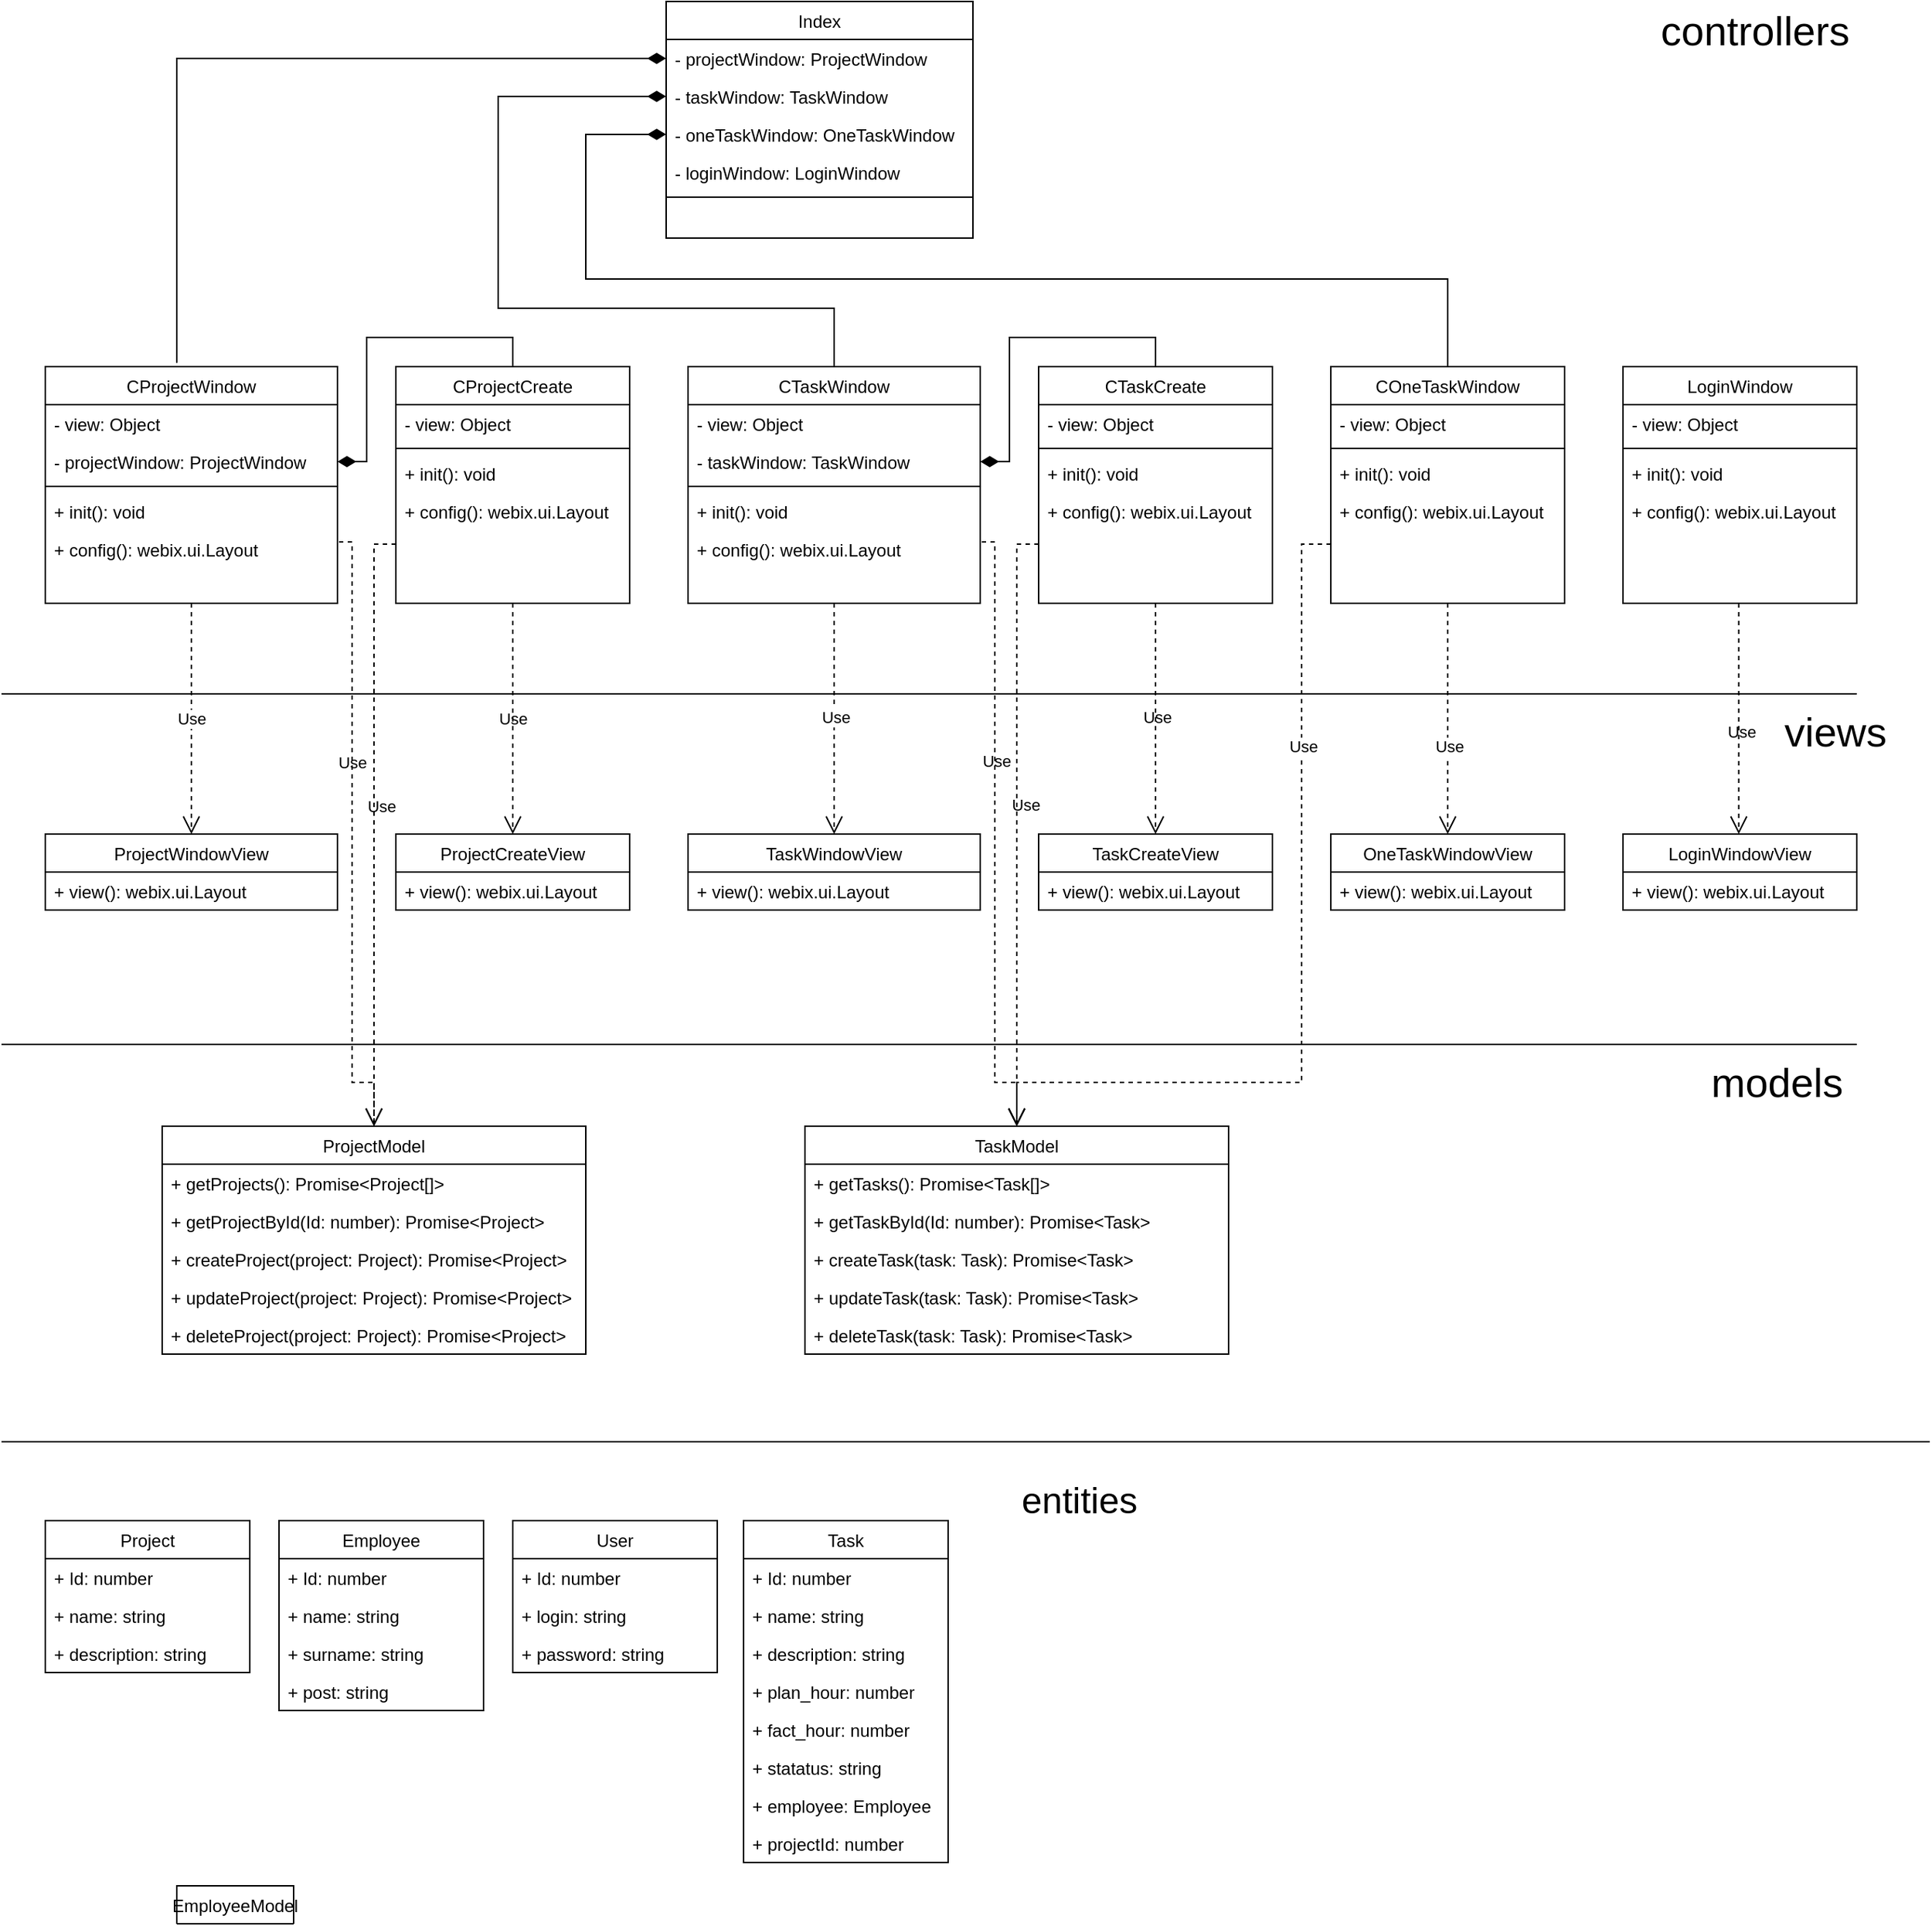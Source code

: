 <mxfile version="13.7.6" type="device"><diagram id="C5RBs43oDa-KdzZeNtuy" name="Page-1"><mxGraphModel dx="1085" dy="603" grid="1" gridSize="10" guides="1" tooltips="1" connect="1" arrows="1" fold="1" page="1" pageScale="1" pageWidth="827" pageHeight="1169" math="0" shadow="0"><root><mxCell id="WIyWlLk6GJQsqaUBKTNV-0"/><mxCell id="WIyWlLk6GJQsqaUBKTNV-1" parent="WIyWlLk6GJQsqaUBKTNV-0"/><mxCell id="i_lD3XkCrtpkmwarUuLi-86" style="edgeStyle=orthogonalEdgeStyle;rounded=0;orthogonalLoop=1;jettySize=auto;html=1;exitX=0.5;exitY=1;exitDx=0;exitDy=0;endArrow=open;endFill=0;endSize=10;dashed=1;" edge="1" parent="WIyWlLk6GJQsqaUBKTNV-1" source="i_lD3XkCrtpkmwarUuLi-69" target="i_lD3XkCrtpkmwarUuLi-58"><mxGeometry relative="1" as="geometry"/></mxCell><mxCell id="i_lD3XkCrtpkmwarUuLi-87" value="Use" style="edgeLabel;html=1;align=center;verticalAlign=middle;resizable=0;points=[];" vertex="1" connectable="0" parent="i_lD3XkCrtpkmwarUuLi-86"><mxGeometry x="0.27" y="4" relative="1" as="geometry"><mxPoint x="-4" y="-22" as="offset"/></mxGeometry></mxCell><mxCell id="i_lD3XkCrtpkmwarUuLi-90" value="Use" style="edgeLabel;html=1;align=center;verticalAlign=middle;resizable=0;points=[];" vertex="1" connectable="0" parent="i_lD3XkCrtpkmwarUuLi-86"><mxGeometry x="0.27" y="4" relative="1" as="geometry"><mxPoint x="106" y="8" as="offset"/></mxGeometry></mxCell><mxCell id="i_lD3XkCrtpkmwarUuLi-93" value="Use" style="edgeLabel;html=1;align=center;verticalAlign=middle;resizable=0;points=[];" vertex="1" connectable="0" parent="i_lD3XkCrtpkmwarUuLi-86"><mxGeometry x="0.27" y="4" relative="1" as="geometry"><mxPoint x="126" y="38" as="offset"/></mxGeometry></mxCell><mxCell id="i_lD3XkCrtpkmwarUuLi-127" value="Use" style="edgeLabel;html=1;align=center;verticalAlign=middle;resizable=0;points=[];" vertex="1" connectable="0" parent="i_lD3XkCrtpkmwarUuLi-86"><mxGeometry x="0.27" y="4" relative="1" as="geometry"><mxPoint x="216" y="-22" as="offset"/></mxGeometry></mxCell><mxCell id="i_lD3XkCrtpkmwarUuLi-85" style="edgeStyle=orthogonalEdgeStyle;rounded=0;orthogonalLoop=1;jettySize=auto;html=1;exitX=0.5;exitY=0;exitDx=0;exitDy=0;entryX=1;entryY=0.5;entryDx=0;entryDy=0;endArrow=diamondThin;endFill=1;endSize=10;" edge="1" parent="WIyWlLk6GJQsqaUBKTNV-1" source="i_lD3XkCrtpkmwarUuLi-79" target="i_lD3XkCrtpkmwarUuLi-75"><mxGeometry relative="1" as="geometry"/></mxCell><mxCell id="i_lD3XkCrtpkmwarUuLi-89" style="edgeStyle=orthogonalEdgeStyle;rounded=0;orthogonalLoop=1;jettySize=auto;html=1;exitX=0;exitY=0.75;exitDx=0;exitDy=0;dashed=1;endArrow=open;endFill=0;endSize=10;" edge="1" parent="WIyWlLk6GJQsqaUBKTNV-1" source="i_lD3XkCrtpkmwarUuLi-79" target="i_lD3XkCrtpkmwarUuLi-32"><mxGeometry relative="1" as="geometry"><Array as="points"><mxPoint x="255" y="372"/></Array></mxGeometry></mxCell><mxCell id="i_lD3XkCrtpkmwarUuLi-126" style="edgeStyle=orthogonalEdgeStyle;rounded=0;orthogonalLoop=1;jettySize=auto;html=1;exitX=0.5;exitY=1;exitDx=0;exitDy=0;entryX=0.5;entryY=0;entryDx=0;entryDy=0;dashed=1;endArrow=open;endFill=0;endSize=10;" edge="1" parent="WIyWlLk6GJQsqaUBKTNV-1" source="i_lD3XkCrtpkmwarUuLi-79" target="i_lD3XkCrtpkmwarUuLi-54"><mxGeometry relative="1" as="geometry"/></mxCell><mxCell id="i_lD3XkCrtpkmwarUuLi-161" style="edgeStyle=orthogonalEdgeStyle;rounded=0;orthogonalLoop=1;jettySize=auto;html=1;exitX=0.5;exitY=1;exitDx=0;exitDy=0;entryX=0.5;entryY=0;entryDx=0;entryDy=0;dashed=1;endArrow=open;endFill=0;endSize=10;" edge="1" parent="WIyWlLk6GJQsqaUBKTNV-1" source="i_lD3XkCrtpkmwarUuLi-154" target="i_lD3XkCrtpkmwarUuLi-159"><mxGeometry relative="1" as="geometry"/></mxCell><mxCell id="i_lD3XkCrtpkmwarUuLi-163" style="edgeStyle=orthogonalEdgeStyle;rounded=0;orthogonalLoop=1;jettySize=auto;html=1;exitX=0;exitY=0.75;exitDx=0;exitDy=0;dashed=1;endArrow=open;endFill=0;endSize=10;entryX=0.5;entryY=0;entryDx=0;entryDy=0;" edge="1" parent="WIyWlLk6GJQsqaUBKTNV-1" source="i_lD3XkCrtpkmwarUuLi-154" target="i_lD3XkCrtpkmwarUuLi-48"><mxGeometry relative="1" as="geometry"><mxPoint x="880" y="740" as="targetPoint"/><Array as="points"><mxPoint x="890" y="372"/><mxPoint x="890" y="740"/><mxPoint x="695" y="740"/></Array></mxGeometry></mxCell><mxCell id="i_lD3XkCrtpkmwarUuLi-177" style="edgeStyle=orthogonalEdgeStyle;rounded=0;orthogonalLoop=1;jettySize=auto;html=1;exitX=0.5;exitY=0;exitDx=0;exitDy=0;entryX=0;entryY=0.5;entryDx=0;entryDy=0;endArrow=diamondThin;endFill=1;endSize=10;" edge="1" parent="WIyWlLk6GJQsqaUBKTNV-1" source="i_lD3XkCrtpkmwarUuLi-133" target="i_lD3XkCrtpkmwarUuLi-170"><mxGeometry relative="1" as="geometry"><Array as="points"><mxPoint x="570" y="210"/><mxPoint x="340" y="210"/><mxPoint x="340" y="65"/></Array></mxGeometry></mxCell><mxCell id="i_lD3XkCrtpkmwarUuLi-178" style="edgeStyle=orthogonalEdgeStyle;rounded=0;orthogonalLoop=1;jettySize=auto;html=1;exitX=0.5;exitY=0;exitDx=0;exitDy=0;entryX=0;entryY=0.5;entryDx=0;entryDy=0;endArrow=diamondThin;endFill=1;endSize=10;" edge="1" parent="WIyWlLk6GJQsqaUBKTNV-1" source="i_lD3XkCrtpkmwarUuLi-154" target="i_lD3XkCrtpkmwarUuLi-176"><mxGeometry relative="1" as="geometry"><Array as="points"><mxPoint x="990" y="190"/><mxPoint x="400" y="190"/><mxPoint x="400" y="91"/></Array></mxGeometry></mxCell><mxCell id="i_lD3XkCrtpkmwarUuLi-2" value="&lt;font style=&quot;font-size: 25px&quot;&gt;entities&lt;/font&gt;&lt;span style=&quot;color: rgba(0 , 0 , 0 , 0) ; font-family: monospace ; font-size: 0px&quot;&gt;%3CmxGraphModel%3E%3Croot%3E%3CmxCell%20id%3D%220%22%2F%3E%3CmxCell%20id%3D%221%22%20parent%3D%220%22%2F%3E%3CmxCell%20id%3D%222%22%20value%3D%22%26lt%3Bdiv%20style%3D%26quot%3Bbox-sizing%3A%20border-box%20%3B%20width%3A%20100%25%20%3B%20background%3A%20%23e4e4e4%20%3B%20padding%3A%202px%26quot%3B%26gt%3Bemployees%26lt%3Bbr%26gt%3B%26lt%3B%2Fdiv%26gt%3B%26lt%3Btable%20style%3D%26quot%3Bwidth%3A%20100%25%20%3B%20font-size%3A%201em%26quot%3B%20cellpadding%3D%26quot%3B5%26quot%3B%20cellspacing%3D%26quot%3B0%26quot%3B%26gt%3B%26lt%3Btbody%26gt%3B%26lt%3Btr%26gt%3B%26lt%3Btd%26gt%3BPK%26lt%3B%2Ftd%26gt%3B%26lt%3Btd%26gt%3BuniqueId%3A%20serial%26lt%3B%2Ftd%26gt%3B%26lt%3Btd%26gt%3B%26lt%3Bbr%26gt%3B%26lt%3B%2Ftd%26gt%3B%26lt%3B%2Ftr%26gt%3B%26lt%3Btr%26gt%3B%26lt%3Btd%26gt%3B%26lt%3Bbr%26gt%3B%26lt%3B%2Ftd%26gt%3B%26lt%3Btd%26gt%3Bname%3A%20varchar(50)%26lt%3B%2Ftd%26gt%3B%26lt%3Btd%26gt%3B%26lt%3Bbr%26gt%3B%26lt%3B%2Ftd%26gt%3B%26lt%3B%2Ftr%26gt%3B%26lt%3Btr%26gt%3B%26lt%3Btd%26gt%3B%26lt%3Bbr%26gt%3B%26lt%3B%2Ftd%26gt%3B%26lt%3Btd%26gt%3Bsurname%20%3A%20varchar(50)%26lt%3B%2Ftd%26gt%3B%26lt%3Btd%26gt%3B%26lt%3Bbr%26gt%3B%26lt%3B%2Ftd%26gt%3B%26lt%3B%2Ftr%26gt%3B%26lt%3Btr%26gt%3B%26lt%3Btd%26gt%3B%26lt%3Bbr%26gt%3B%26lt%3B%2Ftd%26gt%3B%26lt%3Btd%26gt%3Bpost%20%3A%20varchar(50)%26lt%3B%2Ftd%26gt%3B%26lt%3Btd%26gt%3B%26lt%3Bbr%26gt%3B%26lt%3B%2Ftd%26gt%3B%26lt%3B%2Ftr%26gt%3B%26lt%3Btr%26gt%3B%26lt%3Btd%26gt%3B%26lt%3Bbr%26gt%3B%26lt%3B%2Ftd%26gt%3B%26lt%3Btd%26gt%3B%26lt%3Bbr%26gt%3B%26lt%3B%2Ftd%26gt%3B%26lt%3Btd%26gt%3B%26lt%3Bbr%26gt%3B%26lt%3B%2Ftd%26gt%3B%26lt%3B%2Ftr%26gt%3B%26lt%3B%2Ftbody%26gt%3B%26lt%3B%2Ftable%26gt%3B%22%20style%3D%22verticalAlign%3Dtop%3Balign%3Dleft%3Boverflow%3Dfill%3Bhtml%3D1%3B%22%20vertex%3D%221%22%20parent%3D%221%22%3E%3CmxGeometry%20x%3D%22-20%22%20y%3D%22160%22%20width%3D%22170%22%20height%3D%22120%22%20as%3D%22geometry%22%2F%3E%3C%2FmxCell%3E%3C%2Froot%3E%3C%2FmxGraphModel%3E&lt;/span&gt;" style="text;html=1;strokeColor=none;fillColor=none;align=center;verticalAlign=middle;whiteSpace=wrap;rounded=0;" vertex="1" parent="WIyWlLk6GJQsqaUBKTNV-1"><mxGeometry x="678" y="1000" width="120" height="50" as="geometry"/></mxCell><mxCell id="i_lD3XkCrtpkmwarUuLi-62" value="" style="line;strokeWidth=1;fillColor=none;align=left;verticalAlign=middle;spacingTop=-1;spacingLeft=3;spacingRight=3;rotatable=0;labelPosition=right;points=[];portConstraint=eastwest;" vertex="1" parent="WIyWlLk6GJQsqaUBKTNV-1"><mxGeometry y="470" width="1270" height="8" as="geometry"/></mxCell><mxCell id="i_lD3XkCrtpkmwarUuLi-63" value="&lt;font style=&quot;font-size: 28px&quot;&gt;models&lt;/font&gt;" style="text;html=1;align=center;verticalAlign=middle;resizable=0;points=[];autosize=1;" vertex="1" parent="WIyWlLk6GJQsqaUBKTNV-1"><mxGeometry x="1160" y="730" width="110" height="20" as="geometry"/></mxCell><mxCell id="i_lD3XkCrtpkmwarUuLi-65" value="" style="line;strokeWidth=1;fillColor=none;align=left;verticalAlign=middle;spacingTop=-1;spacingLeft=3;spacingRight=3;rotatable=0;labelPosition=right;points=[];portConstraint=eastwest;" vertex="1" parent="WIyWlLk6GJQsqaUBKTNV-1"><mxGeometry y="710" width="1270" height="8" as="geometry"/></mxCell><mxCell id="i_lD3XkCrtpkmwarUuLi-66" value="&lt;font style=&quot;font-size: 28px&quot;&gt;views&lt;/font&gt;" style="text;html=1;align=center;verticalAlign=middle;resizable=0;points=[];autosize=1;" vertex="1" parent="WIyWlLk6GJQsqaUBKTNV-1"><mxGeometry x="1210" y="490" width="90" height="20" as="geometry"/></mxCell><mxCell id="i_lD3XkCrtpkmwarUuLi-88" style="edgeStyle=orthogonalEdgeStyle;rounded=0;orthogonalLoop=1;jettySize=auto;html=1;exitX=1;exitY=0.5;exitDx=0;exitDy=0;dashed=1;endArrow=open;endFill=0;endSize=10;entryX=0.5;entryY=0;entryDx=0;entryDy=0;" edge="1" parent="WIyWlLk6GJQsqaUBKTNV-1" source="i_lD3XkCrtpkmwarUuLi-78" target="i_lD3XkCrtpkmwarUuLi-32"><mxGeometry relative="1" as="geometry"><mxPoint x="250" y="690" as="targetPoint"/><Array as="points"><mxPoint x="230" y="370"/><mxPoint x="240" y="370"/><mxPoint x="240" y="740"/><mxPoint x="255" y="740"/></Array></mxGeometry></mxCell><mxCell id="i_lD3XkCrtpkmwarUuLi-128" style="edgeStyle=orthogonalEdgeStyle;rounded=0;orthogonalLoop=1;jettySize=auto;html=1;exitX=0.5;exitY=1;exitDx=0;exitDy=0;endArrow=open;endFill=0;endSize=10;dashed=1;" edge="1" source="i_lD3XkCrtpkmwarUuLi-133" parent="WIyWlLk6GJQsqaUBKTNV-1"><mxGeometry relative="1" as="geometry"><mxPoint x="570" y="570" as="targetPoint"/></mxGeometry></mxCell><mxCell id="i_lD3XkCrtpkmwarUuLi-129" value="Use" style="edgeLabel;html=1;align=center;verticalAlign=middle;resizable=0;points=[];" vertex="1" connectable="0" parent="i_lD3XkCrtpkmwarUuLi-128"><mxGeometry x="0.27" y="4" relative="1" as="geometry"><mxPoint x="-4" y="-22" as="offset"/></mxGeometry></mxCell><mxCell id="i_lD3XkCrtpkmwarUuLi-130" value="Use" style="edgeLabel;html=1;align=center;verticalAlign=middle;resizable=0;points=[];" vertex="1" connectable="0" parent="i_lD3XkCrtpkmwarUuLi-128"><mxGeometry x="0.27" y="4" relative="1" as="geometry"><mxPoint x="106" y="8" as="offset"/></mxGeometry></mxCell><mxCell id="i_lD3XkCrtpkmwarUuLi-131" value="Use" style="edgeLabel;html=1;align=center;verticalAlign=middle;resizable=0;points=[];" vertex="1" connectable="0" parent="i_lD3XkCrtpkmwarUuLi-128"><mxGeometry x="0.27" y="4" relative="1" as="geometry"><mxPoint x="126" y="38" as="offset"/></mxGeometry></mxCell><mxCell id="i_lD3XkCrtpkmwarUuLi-132" value="Use" style="edgeLabel;html=1;align=center;verticalAlign=middle;resizable=0;points=[];" vertex="1" connectable="0" parent="i_lD3XkCrtpkmwarUuLi-128"><mxGeometry x="0.27" y="4" relative="1" as="geometry"><mxPoint x="216" y="-22" as="offset"/></mxGeometry></mxCell><mxCell id="i_lD3XkCrtpkmwarUuLi-164" value="Use" style="edgeLabel;html=1;align=center;verticalAlign=middle;resizable=0;points=[];" vertex="1" connectable="0" parent="i_lD3XkCrtpkmwarUuLi-128"><mxGeometry x="0.27" y="4" relative="1" as="geometry"><mxPoint x="316" y="-2" as="offset"/></mxGeometry></mxCell><mxCell id="i_lD3XkCrtpkmwarUuLi-165" value="Use" style="edgeLabel;html=1;align=center;verticalAlign=middle;resizable=0;points=[];" vertex="1" connectable="0" parent="i_lD3XkCrtpkmwarUuLi-128"><mxGeometry x="0.27" y="4" relative="1" as="geometry"><mxPoint x="416" y="-2" as="offset"/></mxGeometry></mxCell><mxCell id="i_lD3XkCrtpkmwarUuLi-191" value="Use" style="edgeLabel;html=1;align=center;verticalAlign=middle;resizable=0;points=[];" vertex="1" connectable="0" parent="i_lD3XkCrtpkmwarUuLi-128"><mxGeometry x="0.27" y="4" relative="1" as="geometry"><mxPoint x="616" y="-12" as="offset"/></mxGeometry></mxCell><mxCell id="i_lD3XkCrtpkmwarUuLi-139" style="edgeStyle=orthogonalEdgeStyle;rounded=0;orthogonalLoop=1;jettySize=auto;html=1;exitX=0.5;exitY=0;exitDx=0;exitDy=0;entryX=1;entryY=0.5;entryDx=0;entryDy=0;endArrow=diamondThin;endFill=1;endSize=10;" edge="1" source="i_lD3XkCrtpkmwarUuLi-141" target="i_lD3XkCrtpkmwarUuLi-135" parent="WIyWlLk6GJQsqaUBKTNV-1"><mxGeometry relative="1" as="geometry"/></mxCell><mxCell id="i_lD3XkCrtpkmwarUuLi-140" style="edgeStyle=orthogonalEdgeStyle;rounded=0;orthogonalLoop=1;jettySize=auto;html=1;exitX=0.5;exitY=1;exitDx=0;exitDy=0;entryX=0.5;entryY=0;entryDx=0;entryDy=0;dashed=1;endArrow=open;endFill=0;endSize=10;" edge="1" source="i_lD3XkCrtpkmwarUuLi-141" parent="WIyWlLk6GJQsqaUBKTNV-1"><mxGeometry relative="1" as="geometry"><mxPoint x="790" y="570" as="targetPoint"/></mxGeometry></mxCell><mxCell id="i_lD3XkCrtpkmwarUuLi-151" style="edgeStyle=orthogonalEdgeStyle;rounded=0;orthogonalLoop=1;jettySize=auto;html=1;exitX=1;exitY=0.5;exitDx=0;exitDy=0;dashed=1;endArrow=open;endFill=0;endSize=10;entryX=0.5;entryY=0;entryDx=0;entryDy=0;" edge="1" parent="WIyWlLk6GJQsqaUBKTNV-1"><mxGeometry relative="1" as="geometry"><mxPoint x="695" y="770" as="targetPoint"/><mxPoint x="670" y="375" as="sourcePoint"/><Array as="points"><mxPoint x="670" y="370"/><mxPoint x="680" y="370"/><mxPoint x="680" y="740"/><mxPoint x="695" y="740"/></Array></mxGeometry></mxCell><mxCell id="i_lD3XkCrtpkmwarUuLi-152" style="edgeStyle=orthogonalEdgeStyle;rounded=0;orthogonalLoop=1;jettySize=auto;html=1;exitX=0;exitY=0.75;exitDx=0;exitDy=0;dashed=1;endArrow=open;endFill=0;endSize=10;" edge="1" parent="WIyWlLk6GJQsqaUBKTNV-1"><mxGeometry relative="1" as="geometry"><mxPoint x="710" y="371.5" as="sourcePoint"/><mxPoint x="695" y="770" as="targetPoint"/><Array as="points"><mxPoint x="695" y="372"/></Array></mxGeometry></mxCell><mxCell id="i_lD3XkCrtpkmwarUuLi-166" value="&lt;font style=&quot;font-size: 28px&quot;&gt;controllers&lt;/font&gt;" style="text;html=1;align=center;verticalAlign=middle;resizable=0;points=[];autosize=1;" vertex="1" parent="WIyWlLk6GJQsqaUBKTNV-1"><mxGeometry x="1130" y="10" width="140" height="20" as="geometry"/></mxCell><mxCell id="i_lD3XkCrtpkmwarUuLi-174" style="edgeStyle=orthogonalEdgeStyle;rounded=0;orthogonalLoop=1;jettySize=auto;html=1;exitX=0.45;exitY=-0.016;exitDx=0;exitDy=0;entryX=0;entryY=0.5;entryDx=0;entryDy=0;endArrow=diamondThin;endFill=1;endSize=10;exitPerimeter=0;" edge="1" parent="WIyWlLk6GJQsqaUBKTNV-1" source="i_lD3XkCrtpkmwarUuLi-69" target="i_lD3XkCrtpkmwarUuLi-168"><mxGeometry relative="1" as="geometry"><mxPoint x="290" y="97" as="sourcePoint"/><mxPoint x="170" y="162" as="targetPoint"/></mxGeometry></mxCell><mxCell id="i_lD3XkCrtpkmwarUuLi-179" value="" style="line;strokeWidth=1;fillColor=none;align=left;verticalAlign=middle;spacingTop=-1;spacingLeft=3;spacingRight=3;rotatable=0;labelPosition=right;points=[];portConstraint=eastwest;rounded=1;glass=0;" vertex="1" parent="WIyWlLk6GJQsqaUBKTNV-1"><mxGeometry y="982" width="1320" height="8" as="geometry"/></mxCell><mxCell id="i_lD3XkCrtpkmwarUuLi-69" value="CProjectWindow" style="swimlane;fontStyle=0;align=center;verticalAlign=top;childLayout=stackLayout;horizontal=1;startSize=26;horizontalStack=0;resizeParent=1;resizeLast=0;collapsible=1;marginBottom=0;rounded=0;shadow=0;strokeWidth=1;" vertex="1" parent="WIyWlLk6GJQsqaUBKTNV-1"><mxGeometry x="30" y="250" width="200" height="162" as="geometry"><mxRectangle x="230" y="140" width="160" height="26" as="alternateBounds"/></mxGeometry></mxCell><mxCell id="i_lD3XkCrtpkmwarUuLi-72" value="- view: Object" style="text;strokeColor=none;fillColor=none;align=left;verticalAlign=top;spacingLeft=4;spacingRight=4;overflow=hidden;rotatable=0;points=[[0,0.5],[1,0.5]];portConstraint=eastwest;" vertex="1" parent="i_lD3XkCrtpkmwarUuLi-69"><mxGeometry y="26" width="200" height="26" as="geometry"/></mxCell><mxCell id="i_lD3XkCrtpkmwarUuLi-75" value="- projectWindow: ProjectWindow" style="text;strokeColor=none;fillColor=none;align=left;verticalAlign=top;spacingLeft=4;spacingRight=4;overflow=hidden;rotatable=0;points=[[0,0.5],[1,0.5]];portConstraint=eastwest;" vertex="1" parent="i_lD3XkCrtpkmwarUuLi-69"><mxGeometry y="52" width="200" height="26" as="geometry"/></mxCell><mxCell id="i_lD3XkCrtpkmwarUuLi-76" value="" style="line;html=1;strokeWidth=1;align=left;verticalAlign=middle;spacingTop=-1;spacingLeft=3;spacingRight=3;rotatable=0;labelPosition=right;points=[];portConstraint=eastwest;" vertex="1" parent="i_lD3XkCrtpkmwarUuLi-69"><mxGeometry y="78" width="200" height="8" as="geometry"/></mxCell><mxCell id="i_lD3XkCrtpkmwarUuLi-77" value="+ init(): void" style="text;strokeColor=none;fillColor=none;align=left;verticalAlign=top;spacingLeft=4;spacingRight=4;overflow=hidden;rotatable=0;points=[[0,0.5],[1,0.5]];portConstraint=eastwest;" vertex="1" parent="i_lD3XkCrtpkmwarUuLi-69"><mxGeometry y="86" width="200" height="26" as="geometry"/></mxCell><mxCell id="i_lD3XkCrtpkmwarUuLi-78" value="+ config(): webix.ui.Layout" style="text;strokeColor=none;fillColor=none;align=left;verticalAlign=top;spacingLeft=4;spacingRight=4;overflow=hidden;rotatable=0;points=[[0,0.5],[1,0.5]];portConstraint=eastwest;" vertex="1" parent="i_lD3XkCrtpkmwarUuLi-69"><mxGeometry y="112" width="200" height="26" as="geometry"/></mxCell><mxCell id="i_lD3XkCrtpkmwarUuLi-79" value="CProjectCreate" style="swimlane;fontStyle=0;align=center;verticalAlign=top;childLayout=stackLayout;horizontal=1;startSize=26;horizontalStack=0;resizeParent=1;resizeLast=0;collapsible=1;marginBottom=0;rounded=0;shadow=0;strokeWidth=1;" vertex="1" parent="WIyWlLk6GJQsqaUBKTNV-1"><mxGeometry x="270" y="250" width="160" height="162" as="geometry"><mxRectangle x="230" y="140" width="160" height="26" as="alternateBounds"/></mxGeometry></mxCell><mxCell id="i_lD3XkCrtpkmwarUuLi-80" value="- view: Object" style="text;strokeColor=none;fillColor=none;align=left;verticalAlign=top;spacingLeft=4;spacingRight=4;overflow=hidden;rotatable=0;points=[[0,0.5],[1,0.5]];portConstraint=eastwest;" vertex="1" parent="i_lD3XkCrtpkmwarUuLi-79"><mxGeometry y="26" width="160" height="26" as="geometry"/></mxCell><mxCell id="i_lD3XkCrtpkmwarUuLi-82" value="" style="line;html=1;strokeWidth=1;align=left;verticalAlign=middle;spacingTop=-1;spacingLeft=3;spacingRight=3;rotatable=0;labelPosition=right;points=[];portConstraint=eastwest;" vertex="1" parent="i_lD3XkCrtpkmwarUuLi-79"><mxGeometry y="52" width="160" height="8" as="geometry"/></mxCell><mxCell id="i_lD3XkCrtpkmwarUuLi-83" value="+ init(): void" style="text;strokeColor=none;fillColor=none;align=left;verticalAlign=top;spacingLeft=4;spacingRight=4;overflow=hidden;rotatable=0;points=[[0,0.5],[1,0.5]];portConstraint=eastwest;" vertex="1" parent="i_lD3XkCrtpkmwarUuLi-79"><mxGeometry y="60" width="160" height="26" as="geometry"/></mxCell><mxCell id="i_lD3XkCrtpkmwarUuLi-84" value="+ config(): webix.ui.Layout" style="text;strokeColor=none;fillColor=none;align=left;verticalAlign=top;spacingLeft=4;spacingRight=4;overflow=hidden;rotatable=0;points=[[0,0.5],[1,0.5]];portConstraint=eastwest;" vertex="1" parent="i_lD3XkCrtpkmwarUuLi-79"><mxGeometry y="86" width="160" height="26" as="geometry"/></mxCell><mxCell id="i_lD3XkCrtpkmwarUuLi-133" value="CTaskWindow" style="swimlane;fontStyle=0;align=center;verticalAlign=top;childLayout=stackLayout;horizontal=1;startSize=26;horizontalStack=0;resizeParent=1;resizeLast=0;collapsible=1;marginBottom=0;rounded=0;shadow=0;strokeWidth=1;" vertex="1" parent="WIyWlLk6GJQsqaUBKTNV-1"><mxGeometry x="470" y="250" width="200" height="162" as="geometry"><mxRectangle x="230" y="140" width="160" height="26" as="alternateBounds"/></mxGeometry></mxCell><mxCell id="i_lD3XkCrtpkmwarUuLi-134" value="- view: Object" style="text;strokeColor=none;fillColor=none;align=left;verticalAlign=top;spacingLeft=4;spacingRight=4;overflow=hidden;rotatable=0;points=[[0,0.5],[1,0.5]];portConstraint=eastwest;" vertex="1" parent="i_lD3XkCrtpkmwarUuLi-133"><mxGeometry y="26" width="200" height="26" as="geometry"/></mxCell><mxCell id="i_lD3XkCrtpkmwarUuLi-135" value="- taskWindow: TaskWindow" style="text;strokeColor=none;fillColor=none;align=left;verticalAlign=top;spacingLeft=4;spacingRight=4;overflow=hidden;rotatable=0;points=[[0,0.5],[1,0.5]];portConstraint=eastwest;" vertex="1" parent="i_lD3XkCrtpkmwarUuLi-133"><mxGeometry y="52" width="200" height="26" as="geometry"/></mxCell><mxCell id="i_lD3XkCrtpkmwarUuLi-136" value="" style="line;html=1;strokeWidth=1;align=left;verticalAlign=middle;spacingTop=-1;spacingLeft=3;spacingRight=3;rotatable=0;labelPosition=right;points=[];portConstraint=eastwest;" vertex="1" parent="i_lD3XkCrtpkmwarUuLi-133"><mxGeometry y="78" width="200" height="8" as="geometry"/></mxCell><mxCell id="i_lD3XkCrtpkmwarUuLi-137" value="+ init(): void" style="text;strokeColor=none;fillColor=none;align=left;verticalAlign=top;spacingLeft=4;spacingRight=4;overflow=hidden;rotatable=0;points=[[0,0.5],[1,0.5]];portConstraint=eastwest;" vertex="1" parent="i_lD3XkCrtpkmwarUuLi-133"><mxGeometry y="86" width="200" height="26" as="geometry"/></mxCell><mxCell id="i_lD3XkCrtpkmwarUuLi-138" value="+ config(): webix.ui.Layout" style="text;strokeColor=none;fillColor=none;align=left;verticalAlign=top;spacingLeft=4;spacingRight=4;overflow=hidden;rotatable=0;points=[[0,0.5],[1,0.5]];portConstraint=eastwest;" vertex="1" parent="i_lD3XkCrtpkmwarUuLi-133"><mxGeometry y="112" width="200" height="26" as="geometry"/></mxCell><mxCell id="i_lD3XkCrtpkmwarUuLi-141" value="CTaskCreate" style="swimlane;fontStyle=0;align=center;verticalAlign=top;childLayout=stackLayout;horizontal=1;startSize=26;horizontalStack=0;resizeParent=1;resizeLast=0;collapsible=1;marginBottom=0;rounded=0;shadow=0;strokeWidth=1;" vertex="1" parent="WIyWlLk6GJQsqaUBKTNV-1"><mxGeometry x="710" y="250" width="160" height="162" as="geometry"><mxRectangle x="230" y="140" width="160" height="26" as="alternateBounds"/></mxGeometry></mxCell><mxCell id="i_lD3XkCrtpkmwarUuLi-142" value="- view: Object" style="text;strokeColor=none;fillColor=none;align=left;verticalAlign=top;spacingLeft=4;spacingRight=4;overflow=hidden;rotatable=0;points=[[0,0.5],[1,0.5]];portConstraint=eastwest;" vertex="1" parent="i_lD3XkCrtpkmwarUuLi-141"><mxGeometry y="26" width="160" height="26" as="geometry"/></mxCell><mxCell id="i_lD3XkCrtpkmwarUuLi-143" value="" style="line;html=1;strokeWidth=1;align=left;verticalAlign=middle;spacingTop=-1;spacingLeft=3;spacingRight=3;rotatable=0;labelPosition=right;points=[];portConstraint=eastwest;" vertex="1" parent="i_lD3XkCrtpkmwarUuLi-141"><mxGeometry y="52" width="160" height="8" as="geometry"/></mxCell><mxCell id="i_lD3XkCrtpkmwarUuLi-144" value="+ init(): void" style="text;strokeColor=none;fillColor=none;align=left;verticalAlign=top;spacingLeft=4;spacingRight=4;overflow=hidden;rotatable=0;points=[[0,0.5],[1,0.5]];portConstraint=eastwest;" vertex="1" parent="i_lD3XkCrtpkmwarUuLi-141"><mxGeometry y="60" width="160" height="26" as="geometry"/></mxCell><mxCell id="i_lD3XkCrtpkmwarUuLi-145" value="+ config(): webix.ui.Layout" style="text;strokeColor=none;fillColor=none;align=left;verticalAlign=top;spacingLeft=4;spacingRight=4;overflow=hidden;rotatable=0;points=[[0,0.5],[1,0.5]];portConstraint=eastwest;" vertex="1" parent="i_lD3XkCrtpkmwarUuLi-141"><mxGeometry y="86" width="160" height="26" as="geometry"/></mxCell><mxCell id="i_lD3XkCrtpkmwarUuLi-154" value="COneTaskWindow" style="swimlane;fontStyle=0;align=center;verticalAlign=top;childLayout=stackLayout;horizontal=1;startSize=26;horizontalStack=0;resizeParent=1;resizeLast=0;collapsible=1;marginBottom=0;rounded=0;shadow=0;strokeWidth=1;" vertex="1" parent="WIyWlLk6GJQsqaUBKTNV-1"><mxGeometry x="910" y="250" width="160" height="162" as="geometry"><mxRectangle x="230" y="140" width="160" height="26" as="alternateBounds"/></mxGeometry></mxCell><mxCell id="i_lD3XkCrtpkmwarUuLi-155" value="- view: Object" style="text;strokeColor=none;fillColor=none;align=left;verticalAlign=top;spacingLeft=4;spacingRight=4;overflow=hidden;rotatable=0;points=[[0,0.5],[1,0.5]];portConstraint=eastwest;" vertex="1" parent="i_lD3XkCrtpkmwarUuLi-154"><mxGeometry y="26" width="160" height="26" as="geometry"/></mxCell><mxCell id="i_lD3XkCrtpkmwarUuLi-156" value="" style="line;html=1;strokeWidth=1;align=left;verticalAlign=middle;spacingTop=-1;spacingLeft=3;spacingRight=3;rotatable=0;labelPosition=right;points=[];portConstraint=eastwest;" vertex="1" parent="i_lD3XkCrtpkmwarUuLi-154"><mxGeometry y="52" width="160" height="8" as="geometry"/></mxCell><mxCell id="i_lD3XkCrtpkmwarUuLi-157" value="+ init(): void" style="text;strokeColor=none;fillColor=none;align=left;verticalAlign=top;spacingLeft=4;spacingRight=4;overflow=hidden;rotatable=0;points=[[0,0.5],[1,0.5]];portConstraint=eastwest;" vertex="1" parent="i_lD3XkCrtpkmwarUuLi-154"><mxGeometry y="60" width="160" height="26" as="geometry"/></mxCell><mxCell id="i_lD3XkCrtpkmwarUuLi-158" value="+ config(): webix.ui.Layout" style="text;strokeColor=none;fillColor=none;align=left;verticalAlign=top;spacingLeft=4;spacingRight=4;overflow=hidden;rotatable=0;points=[[0,0.5],[1,0.5]];portConstraint=eastwest;" vertex="1" parent="i_lD3XkCrtpkmwarUuLi-154"><mxGeometry y="86" width="160" height="26" as="geometry"/></mxCell><mxCell id="i_lD3XkCrtpkmwarUuLi-159" value="OneTaskWindowView" style="swimlane;fontStyle=0;childLayout=stackLayout;horizontal=1;startSize=26;fillColor=none;horizontalStack=0;resizeParent=1;resizeParentMax=0;resizeLast=0;collapsible=1;marginBottom=0;" vertex="1" parent="WIyWlLk6GJQsqaUBKTNV-1"><mxGeometry x="910" y="570" width="160" height="52" as="geometry"><mxRectangle x="140" y="920" width="80" height="26" as="alternateBounds"/></mxGeometry></mxCell><mxCell id="i_lD3XkCrtpkmwarUuLi-160" value="+ view(): webix.ui.Layout" style="text;strokeColor=none;fillColor=none;align=left;verticalAlign=top;spacingLeft=4;spacingRight=4;overflow=hidden;rotatable=0;points=[[0,0.5],[1,0.5]];portConstraint=eastwest;" vertex="1" parent="i_lD3XkCrtpkmwarUuLi-159"><mxGeometry y="26" width="160" height="26" as="geometry"/></mxCell><mxCell id="i_lD3XkCrtpkmwarUuLi-58" value="ProjectWindowView" style="swimlane;fontStyle=0;childLayout=stackLayout;horizontal=1;startSize=26;fillColor=none;horizontalStack=0;resizeParent=1;resizeParentMax=0;resizeLast=0;collapsible=1;marginBottom=0;" vertex="1" parent="WIyWlLk6GJQsqaUBKTNV-1"><mxGeometry x="30" y="570" width="200" height="52" as="geometry"><mxRectangle x="140" y="920" width="80" height="26" as="alternateBounds"/></mxGeometry></mxCell><mxCell id="i_lD3XkCrtpkmwarUuLi-59" value="+ view(): webix.ui.Layout" style="text;strokeColor=none;fillColor=none;align=left;verticalAlign=top;spacingLeft=4;spacingRight=4;overflow=hidden;rotatable=0;points=[[0,0.5],[1,0.5]];portConstraint=eastwest;" vertex="1" parent="i_lD3XkCrtpkmwarUuLi-58"><mxGeometry y="26" width="200" height="26" as="geometry"/></mxCell><mxCell id="i_lD3XkCrtpkmwarUuLi-54" value="ProjectCreateView" style="swimlane;fontStyle=0;childLayout=stackLayout;horizontal=1;startSize=26;fillColor=none;horizontalStack=0;resizeParent=1;resizeParentMax=0;resizeLast=0;collapsible=1;marginBottom=0;" vertex="1" parent="WIyWlLk6GJQsqaUBKTNV-1"><mxGeometry x="270" y="570" width="160" height="52" as="geometry"><mxRectangle x="140" y="920" width="80" height="26" as="alternateBounds"/></mxGeometry></mxCell><mxCell id="i_lD3XkCrtpkmwarUuLi-57" value="+ view(): webix.ui.Layout" style="text;strokeColor=none;fillColor=none;align=left;verticalAlign=top;spacingLeft=4;spacingRight=4;overflow=hidden;rotatable=0;points=[[0,0.5],[1,0.5]];portConstraint=eastwest;" vertex="1" parent="i_lD3XkCrtpkmwarUuLi-54"><mxGeometry y="26" width="160" height="26" as="geometry"/></mxCell><mxCell id="i_lD3XkCrtpkmwarUuLi-167" value="Index" style="swimlane;fontStyle=0;align=center;verticalAlign=top;childLayout=stackLayout;horizontal=1;startSize=26;horizontalStack=0;resizeParent=1;resizeLast=0;collapsible=1;marginBottom=0;rounded=0;shadow=0;strokeWidth=1;" vertex="1" parent="WIyWlLk6GJQsqaUBKTNV-1"><mxGeometry x="455" width="210" height="162" as="geometry"><mxRectangle x="230" y="140" width="160" height="26" as="alternateBounds"/></mxGeometry></mxCell><mxCell id="i_lD3XkCrtpkmwarUuLi-168" value="- projectWindow: ProjectWindow" style="text;strokeColor=none;fillColor=none;align=left;verticalAlign=top;spacingLeft=4;spacingRight=4;overflow=hidden;rotatable=0;points=[[0,0.5],[1,0.5]];portConstraint=eastwest;" vertex="1" parent="i_lD3XkCrtpkmwarUuLi-167"><mxGeometry y="26" width="210" height="26" as="geometry"/></mxCell><mxCell id="i_lD3XkCrtpkmwarUuLi-170" value="- taskWindow: TaskWindow" style="text;strokeColor=none;fillColor=none;align=left;verticalAlign=top;spacingLeft=4;spacingRight=4;overflow=hidden;rotatable=0;points=[[0,0.5],[1,0.5]];portConstraint=eastwest;" vertex="1" parent="i_lD3XkCrtpkmwarUuLi-167"><mxGeometry y="52" width="210" height="26" as="geometry"/></mxCell><mxCell id="i_lD3XkCrtpkmwarUuLi-176" value="- oneTaskWindow: OneTaskWindow" style="text;strokeColor=none;fillColor=none;align=left;verticalAlign=top;spacingLeft=4;spacingRight=4;overflow=hidden;rotatable=0;points=[[0,0.5],[1,0.5]];portConstraint=eastwest;" vertex="1" parent="i_lD3XkCrtpkmwarUuLi-167"><mxGeometry y="78" width="210" height="26" as="geometry"/></mxCell><mxCell id="i_lD3XkCrtpkmwarUuLi-180" value="- loginWindow: LoginWindow" style="text;strokeColor=none;fillColor=none;align=left;verticalAlign=top;spacingLeft=4;spacingRight=4;overflow=hidden;rotatable=0;points=[[0,0.5],[1,0.5]];portConstraint=eastwest;" vertex="1" parent="i_lD3XkCrtpkmwarUuLi-167"><mxGeometry y="104" width="210" height="26" as="geometry"/></mxCell><mxCell id="i_lD3XkCrtpkmwarUuLi-169" value="" style="line;html=1;strokeWidth=1;align=left;verticalAlign=middle;spacingTop=-1;spacingLeft=3;spacingRight=3;rotatable=0;labelPosition=right;points=[];portConstraint=eastwest;" vertex="1" parent="i_lD3XkCrtpkmwarUuLi-167"><mxGeometry y="130" width="210" height="8" as="geometry"/></mxCell><mxCell id="i_lD3XkCrtpkmwarUuLi-32" value="ProjectModel" style="swimlane;fontStyle=0;childLayout=stackLayout;horizontal=1;startSize=26;fillColor=none;horizontalStack=0;resizeParent=1;resizeParentMax=0;resizeLast=0;collapsible=1;marginBottom=0;" vertex="1" parent="WIyWlLk6GJQsqaUBKTNV-1"><mxGeometry x="110" y="770" width="290" height="156" as="geometry"><mxRectangle x="140" y="920" width="80" height="26" as="alternateBounds"/></mxGeometry></mxCell><mxCell id="i_lD3XkCrtpkmwarUuLi-33" value="+ getProjects(): Promise&lt;Project[]&gt;" style="text;strokeColor=none;fillColor=none;align=left;verticalAlign=top;spacingLeft=4;spacingRight=4;overflow=hidden;rotatable=0;points=[[0,0.5],[1,0.5]];portConstraint=eastwest;" vertex="1" parent="i_lD3XkCrtpkmwarUuLi-32"><mxGeometry y="26" width="290" height="26" as="geometry"/></mxCell><mxCell id="i_lD3XkCrtpkmwarUuLi-36" value="+ getProjectById(Id: number): Promise&lt;Project&gt;" style="text;strokeColor=none;fillColor=none;align=left;verticalAlign=top;spacingLeft=4;spacingRight=4;overflow=hidden;rotatable=0;points=[[0,0.5],[1,0.5]];portConstraint=eastwest;" vertex="1" parent="i_lD3XkCrtpkmwarUuLi-32"><mxGeometry y="52" width="290" height="26" as="geometry"/></mxCell><mxCell id="i_lD3XkCrtpkmwarUuLi-37" value="+ createProject(project: Project): Promise&lt;Project&gt;" style="text;strokeColor=none;fillColor=none;align=left;verticalAlign=top;spacingLeft=4;spacingRight=4;overflow=hidden;rotatable=0;points=[[0,0.5],[1,0.5]];portConstraint=eastwest;" vertex="1" parent="i_lD3XkCrtpkmwarUuLi-32"><mxGeometry y="78" width="290" height="26" as="geometry"/></mxCell><mxCell id="i_lD3XkCrtpkmwarUuLi-38" value="+ updateProject(project: Project): Promise&lt;Project&gt;" style="text;strokeColor=none;fillColor=none;align=left;verticalAlign=top;spacingLeft=4;spacingRight=4;overflow=hidden;rotatable=0;points=[[0,0.5],[1,0.5]];portConstraint=eastwest;" vertex="1" parent="i_lD3XkCrtpkmwarUuLi-32"><mxGeometry y="104" width="290" height="26" as="geometry"/></mxCell><mxCell id="i_lD3XkCrtpkmwarUuLi-39" value="+ deleteProject(project: Project): Promise&lt;Project&gt;" style="text;strokeColor=none;fillColor=none;align=left;verticalAlign=top;spacingLeft=4;spacingRight=4;overflow=hidden;rotatable=0;points=[[0,0.5],[1,0.5]];portConstraint=eastwest;" vertex="1" parent="i_lD3XkCrtpkmwarUuLi-32"><mxGeometry y="130" width="290" height="26" as="geometry"/></mxCell><mxCell id="i_lD3XkCrtpkmwarUuLi-60" value="TaskCreateView" style="swimlane;fontStyle=0;childLayout=stackLayout;horizontal=1;startSize=26;fillColor=none;horizontalStack=0;resizeParent=1;resizeParentMax=0;resizeLast=0;collapsible=1;marginBottom=0;" vertex="1" parent="WIyWlLk6GJQsqaUBKTNV-1"><mxGeometry x="710" y="570" width="160" height="52" as="geometry"><mxRectangle x="140" y="920" width="80" height="26" as="alternateBounds"/></mxGeometry></mxCell><mxCell id="i_lD3XkCrtpkmwarUuLi-61" value="+ view(): webix.ui.Layout" style="text;strokeColor=none;fillColor=none;align=left;verticalAlign=top;spacingLeft=4;spacingRight=4;overflow=hidden;rotatable=0;points=[[0,0.5],[1,0.5]];portConstraint=eastwest;" vertex="1" parent="i_lD3XkCrtpkmwarUuLi-60"><mxGeometry y="26" width="160" height="26" as="geometry"/></mxCell><mxCell id="i_lD3XkCrtpkmwarUuLi-67" value="TaskWindowView" style="swimlane;fontStyle=0;childLayout=stackLayout;horizontal=1;startSize=26;fillColor=none;horizontalStack=0;resizeParent=1;resizeParentMax=0;resizeLast=0;collapsible=1;marginBottom=0;" vertex="1" parent="WIyWlLk6GJQsqaUBKTNV-1"><mxGeometry x="470" y="570" width="200" height="52" as="geometry"><mxRectangle x="140" y="920" width="80" height="26" as="alternateBounds"/></mxGeometry></mxCell><mxCell id="i_lD3XkCrtpkmwarUuLi-68" value="+ view(): webix.ui.Layout" style="text;strokeColor=none;fillColor=none;align=left;verticalAlign=top;spacingLeft=4;spacingRight=4;overflow=hidden;rotatable=0;points=[[0,0.5],[1,0.5]];portConstraint=eastwest;" vertex="1" parent="i_lD3XkCrtpkmwarUuLi-67"><mxGeometry y="26" width="200" height="26" as="geometry"/></mxCell><mxCell id="i_lD3XkCrtpkmwarUuLi-48" value="TaskModel" style="swimlane;fontStyle=0;childLayout=stackLayout;horizontal=1;startSize=26;fillColor=none;horizontalStack=0;resizeParent=1;resizeParentMax=0;resizeLast=0;collapsible=1;marginBottom=0;" vertex="1" parent="WIyWlLk6GJQsqaUBKTNV-1"><mxGeometry x="550" y="770" width="290" height="156" as="geometry"><mxRectangle x="140" y="920" width="80" height="26" as="alternateBounds"/></mxGeometry></mxCell><mxCell id="i_lD3XkCrtpkmwarUuLi-49" value="+ getTasks(): Promise&lt;Task[]&gt;" style="text;strokeColor=none;fillColor=none;align=left;verticalAlign=top;spacingLeft=4;spacingRight=4;overflow=hidden;rotatable=0;points=[[0,0.5],[1,0.5]];portConstraint=eastwest;" vertex="1" parent="i_lD3XkCrtpkmwarUuLi-48"><mxGeometry y="26" width="290" height="26" as="geometry"/></mxCell><mxCell id="i_lD3XkCrtpkmwarUuLi-50" value="+ getTaskById(Id: number): Promise&lt;Task&gt;" style="text;strokeColor=none;fillColor=none;align=left;verticalAlign=top;spacingLeft=4;spacingRight=4;overflow=hidden;rotatable=0;points=[[0,0.5],[1,0.5]];portConstraint=eastwest;" vertex="1" parent="i_lD3XkCrtpkmwarUuLi-48"><mxGeometry y="52" width="290" height="26" as="geometry"/></mxCell><mxCell id="i_lD3XkCrtpkmwarUuLi-51" value="+ createTask(task: Task): Promise&lt;Task&gt;" style="text;strokeColor=none;fillColor=none;align=left;verticalAlign=top;spacingLeft=4;spacingRight=4;overflow=hidden;rotatable=0;points=[[0,0.5],[1,0.5]];portConstraint=eastwest;" vertex="1" parent="i_lD3XkCrtpkmwarUuLi-48"><mxGeometry y="78" width="290" height="26" as="geometry"/></mxCell><mxCell id="i_lD3XkCrtpkmwarUuLi-52" value="+ updateTask(task: Task): Promise&lt;Task&gt;" style="text;strokeColor=none;fillColor=none;align=left;verticalAlign=top;spacingLeft=4;spacingRight=4;overflow=hidden;rotatable=0;points=[[0,0.5],[1,0.5]];portConstraint=eastwest;" vertex="1" parent="i_lD3XkCrtpkmwarUuLi-48"><mxGeometry y="104" width="290" height="26" as="geometry"/></mxCell><mxCell id="i_lD3XkCrtpkmwarUuLi-53" value="+ deleteTask(task: Task): Promise&lt;Task&gt;" style="text;strokeColor=none;fillColor=none;align=left;verticalAlign=top;spacingLeft=4;spacingRight=4;overflow=hidden;rotatable=0;points=[[0,0.5],[1,0.5]];portConstraint=eastwest;" vertex="1" parent="i_lD3XkCrtpkmwarUuLi-48"><mxGeometry y="130" width="290" height="26" as="geometry"/></mxCell><mxCell id="i_lD3XkCrtpkmwarUuLi-18" value="Task" style="swimlane;fontStyle=0;childLayout=stackLayout;horizontal=1;startSize=26;fillColor=none;horizontalStack=0;resizeParent=1;resizeParentMax=0;resizeLast=0;collapsible=1;marginBottom=0;" vertex="1" parent="WIyWlLk6GJQsqaUBKTNV-1"><mxGeometry x="508" y="1040" width="140" height="234" as="geometry"><mxRectangle x="140" y="920" width="80" height="26" as="alternateBounds"/></mxGeometry></mxCell><mxCell id="i_lD3XkCrtpkmwarUuLi-19" value="+ Id: number" style="text;strokeColor=none;fillColor=none;align=left;verticalAlign=top;spacingLeft=4;spacingRight=4;overflow=hidden;rotatable=0;points=[[0,0.5],[1,0.5]];portConstraint=eastwest;" vertex="1" parent="i_lD3XkCrtpkmwarUuLi-18"><mxGeometry y="26" width="140" height="26" as="geometry"/></mxCell><mxCell id="i_lD3XkCrtpkmwarUuLi-20" value="+ name: string" style="text;strokeColor=none;fillColor=none;align=left;verticalAlign=top;spacingLeft=4;spacingRight=4;overflow=hidden;rotatable=0;points=[[0,0.5],[1,0.5]];portConstraint=eastwest;" vertex="1" parent="i_lD3XkCrtpkmwarUuLi-18"><mxGeometry y="52" width="140" height="26" as="geometry"/></mxCell><mxCell id="i_lD3XkCrtpkmwarUuLi-23" value="+ description: string" style="text;strokeColor=none;fillColor=none;align=left;verticalAlign=top;spacingLeft=4;spacingRight=4;overflow=hidden;rotatable=0;points=[[0,0.5],[1,0.5]];portConstraint=eastwest;" vertex="1" parent="i_lD3XkCrtpkmwarUuLi-18"><mxGeometry y="78" width="140" height="26" as="geometry"/></mxCell><mxCell id="i_lD3XkCrtpkmwarUuLi-21" value="+ plan_hour: number" style="text;strokeColor=none;fillColor=none;align=left;verticalAlign=top;spacingLeft=4;spacingRight=4;overflow=hidden;rotatable=0;points=[[0,0.5],[1,0.5]];portConstraint=eastwest;" vertex="1" parent="i_lD3XkCrtpkmwarUuLi-18"><mxGeometry y="104" width="140" height="26" as="geometry"/></mxCell><mxCell id="i_lD3XkCrtpkmwarUuLi-25" value="+ fact_hour: number" style="text;strokeColor=none;fillColor=none;align=left;verticalAlign=top;spacingLeft=4;spacingRight=4;overflow=hidden;rotatable=0;points=[[0,0.5],[1,0.5]];portConstraint=eastwest;" vertex="1" parent="i_lD3XkCrtpkmwarUuLi-18"><mxGeometry y="130" width="140" height="26" as="geometry"/></mxCell><mxCell id="i_lD3XkCrtpkmwarUuLi-27" value="+ statatus: string" style="text;strokeColor=none;fillColor=none;align=left;verticalAlign=top;spacingLeft=4;spacingRight=4;overflow=hidden;rotatable=0;points=[[0,0.5],[1,0.5]];portConstraint=eastwest;" vertex="1" parent="i_lD3XkCrtpkmwarUuLi-18"><mxGeometry y="156" width="140" height="26" as="geometry"/></mxCell><mxCell id="i_lD3XkCrtpkmwarUuLi-24" value="+ employee: Employee" style="text;strokeColor=none;fillColor=none;align=left;verticalAlign=top;spacingLeft=4;spacingRight=4;overflow=hidden;rotatable=0;points=[[0,0.5],[1,0.5]];portConstraint=eastwest;" vertex="1" parent="i_lD3XkCrtpkmwarUuLi-18"><mxGeometry y="182" width="140" height="26" as="geometry"/></mxCell><mxCell id="i_lD3XkCrtpkmwarUuLi-26" value="+ projectId: number" style="text;strokeColor=none;fillColor=none;align=left;verticalAlign=top;spacingLeft=4;spacingRight=4;overflow=hidden;rotatable=0;points=[[0,0.5],[1,0.5]];portConstraint=eastwest;" vertex="1" parent="i_lD3XkCrtpkmwarUuLi-18"><mxGeometry y="208" width="140" height="26" as="geometry"/></mxCell><mxCell id="i_lD3XkCrtpkmwarUuLi-13" value="User" style="swimlane;fontStyle=0;childLayout=stackLayout;horizontal=1;startSize=26;fillColor=none;horizontalStack=0;resizeParent=1;resizeParentMax=0;resizeLast=0;collapsible=1;marginBottom=0;" vertex="1" parent="WIyWlLk6GJQsqaUBKTNV-1"><mxGeometry x="350" y="1040" width="140" height="104" as="geometry"><mxRectangle x="140" y="920" width="80" height="26" as="alternateBounds"/></mxGeometry></mxCell><mxCell id="i_lD3XkCrtpkmwarUuLi-14" value="+ Id: number" style="text;strokeColor=none;fillColor=none;align=left;verticalAlign=top;spacingLeft=4;spacingRight=4;overflow=hidden;rotatable=0;points=[[0,0.5],[1,0.5]];portConstraint=eastwest;" vertex="1" parent="i_lD3XkCrtpkmwarUuLi-13"><mxGeometry y="26" width="140" height="26" as="geometry"/></mxCell><mxCell id="i_lD3XkCrtpkmwarUuLi-15" value="+ login: string" style="text;strokeColor=none;fillColor=none;align=left;verticalAlign=top;spacingLeft=4;spacingRight=4;overflow=hidden;rotatable=0;points=[[0,0.5],[1,0.5]];portConstraint=eastwest;" vertex="1" parent="i_lD3XkCrtpkmwarUuLi-13"><mxGeometry y="52" width="140" height="26" as="geometry"/></mxCell><mxCell id="i_lD3XkCrtpkmwarUuLi-16" value="+ password: string" style="text;strokeColor=none;fillColor=none;align=left;verticalAlign=top;spacingLeft=4;spacingRight=4;overflow=hidden;rotatable=0;points=[[0,0.5],[1,0.5]];portConstraint=eastwest;" vertex="1" parent="i_lD3XkCrtpkmwarUuLi-13"><mxGeometry y="78" width="140" height="26" as="geometry"/></mxCell><mxCell id="i_lD3XkCrtpkmwarUuLi-7" value="Employee" style="swimlane;fontStyle=0;childLayout=stackLayout;horizontal=1;startSize=26;fillColor=none;horizontalStack=0;resizeParent=1;resizeParentMax=0;resizeLast=0;collapsible=1;marginBottom=0;" vertex="1" parent="WIyWlLk6GJQsqaUBKTNV-1"><mxGeometry x="190" y="1040" width="140" height="130" as="geometry"><mxRectangle x="140" y="920" width="80" height="26" as="alternateBounds"/></mxGeometry></mxCell><mxCell id="i_lD3XkCrtpkmwarUuLi-8" value="+ Id: number" style="text;strokeColor=none;fillColor=none;align=left;verticalAlign=top;spacingLeft=4;spacingRight=4;overflow=hidden;rotatable=0;points=[[0,0.5],[1,0.5]];portConstraint=eastwest;" vertex="1" parent="i_lD3XkCrtpkmwarUuLi-7"><mxGeometry y="26" width="140" height="26" as="geometry"/></mxCell><mxCell id="i_lD3XkCrtpkmwarUuLi-9" value="+ name: string" style="text;strokeColor=none;fillColor=none;align=left;verticalAlign=top;spacingLeft=4;spacingRight=4;overflow=hidden;rotatable=0;points=[[0,0.5],[1,0.5]];portConstraint=eastwest;" vertex="1" parent="i_lD3XkCrtpkmwarUuLi-7"><mxGeometry y="52" width="140" height="26" as="geometry"/></mxCell><mxCell id="i_lD3XkCrtpkmwarUuLi-11" value="+ surname: string" style="text;strokeColor=none;fillColor=none;align=left;verticalAlign=top;spacingLeft=4;spacingRight=4;overflow=hidden;rotatable=0;points=[[0,0.5],[1,0.5]];portConstraint=eastwest;" vertex="1" parent="i_lD3XkCrtpkmwarUuLi-7"><mxGeometry y="78" width="140" height="26" as="geometry"/></mxCell><mxCell id="i_lD3XkCrtpkmwarUuLi-12" value="+ post: string" style="text;strokeColor=none;fillColor=none;align=left;verticalAlign=top;spacingLeft=4;spacingRight=4;overflow=hidden;rotatable=0;points=[[0,0.5],[1,0.5]];portConstraint=eastwest;" vertex="1" parent="i_lD3XkCrtpkmwarUuLi-7"><mxGeometry y="104" width="140" height="26" as="geometry"/></mxCell><mxCell id="i_lD3XkCrtpkmwarUuLi-3" value="Project" style="swimlane;fontStyle=0;childLayout=stackLayout;horizontal=1;startSize=26;fillColor=none;horizontalStack=0;resizeParent=1;resizeParentMax=0;resizeLast=0;collapsible=1;marginBottom=0;" vertex="1" parent="WIyWlLk6GJQsqaUBKTNV-1"><mxGeometry x="30" y="1040" width="140" height="104" as="geometry"><mxRectangle x="140" y="920" width="80" height="26" as="alternateBounds"/></mxGeometry></mxCell><mxCell id="i_lD3XkCrtpkmwarUuLi-4" value="+ Id: number" style="text;strokeColor=none;fillColor=none;align=left;verticalAlign=top;spacingLeft=4;spacingRight=4;overflow=hidden;rotatable=0;points=[[0,0.5],[1,0.5]];portConstraint=eastwest;" vertex="1" parent="i_lD3XkCrtpkmwarUuLi-3"><mxGeometry y="26" width="140" height="26" as="geometry"/></mxCell><mxCell id="i_lD3XkCrtpkmwarUuLi-5" value="+ name: string" style="text;strokeColor=none;fillColor=none;align=left;verticalAlign=top;spacingLeft=4;spacingRight=4;overflow=hidden;rotatable=0;points=[[0,0.5],[1,0.5]];portConstraint=eastwest;" vertex="1" parent="i_lD3XkCrtpkmwarUuLi-3"><mxGeometry y="52" width="140" height="26" as="geometry"/></mxCell><mxCell id="i_lD3XkCrtpkmwarUuLi-6" value="+ description: string" style="text;strokeColor=none;fillColor=none;align=left;verticalAlign=top;spacingLeft=4;spacingRight=4;overflow=hidden;rotatable=0;points=[[0,0.5],[1,0.5]];portConstraint=eastwest;" vertex="1" parent="i_lD3XkCrtpkmwarUuLi-3"><mxGeometry y="78" width="140" height="26" as="geometry"/></mxCell><mxCell id="i_lD3XkCrtpkmwarUuLi-181" value="LoginWindow" style="swimlane;fontStyle=0;align=center;verticalAlign=top;childLayout=stackLayout;horizontal=1;startSize=26;horizontalStack=0;resizeParent=1;resizeLast=0;collapsible=1;marginBottom=0;rounded=0;shadow=0;strokeWidth=1;" vertex="1" parent="WIyWlLk6GJQsqaUBKTNV-1"><mxGeometry x="1110" y="250" width="160" height="162" as="geometry"><mxRectangle x="230" y="140" width="160" height="26" as="alternateBounds"/></mxGeometry></mxCell><mxCell id="i_lD3XkCrtpkmwarUuLi-182" value="- view: Object" style="text;strokeColor=none;fillColor=none;align=left;verticalAlign=top;spacingLeft=4;spacingRight=4;overflow=hidden;rotatable=0;points=[[0,0.5],[1,0.5]];portConstraint=eastwest;" vertex="1" parent="i_lD3XkCrtpkmwarUuLi-181"><mxGeometry y="26" width="160" height="26" as="geometry"/></mxCell><mxCell id="i_lD3XkCrtpkmwarUuLi-183" value="" style="line;html=1;strokeWidth=1;align=left;verticalAlign=middle;spacingTop=-1;spacingLeft=3;spacingRight=3;rotatable=0;labelPosition=right;points=[];portConstraint=eastwest;" vertex="1" parent="i_lD3XkCrtpkmwarUuLi-181"><mxGeometry y="52" width="160" height="8" as="geometry"/></mxCell><mxCell id="i_lD3XkCrtpkmwarUuLi-184" value="+ init(): void" style="text;strokeColor=none;fillColor=none;align=left;verticalAlign=top;spacingLeft=4;spacingRight=4;overflow=hidden;rotatable=0;points=[[0,0.5],[1,0.5]];portConstraint=eastwest;" vertex="1" parent="i_lD3XkCrtpkmwarUuLi-181"><mxGeometry y="60" width="160" height="26" as="geometry"/></mxCell><mxCell id="i_lD3XkCrtpkmwarUuLi-185" value="+ config(): webix.ui.Layout" style="text;strokeColor=none;fillColor=none;align=left;verticalAlign=top;spacingLeft=4;spacingRight=4;overflow=hidden;rotatable=0;points=[[0,0.5],[1,0.5]];portConstraint=eastwest;" vertex="1" parent="i_lD3XkCrtpkmwarUuLi-181"><mxGeometry y="86" width="160" height="26" as="geometry"/></mxCell><mxCell id="i_lD3XkCrtpkmwarUuLi-40" value="EmployeeModel" style="swimlane;fontStyle=0;childLayout=stackLayout;horizontal=1;startSize=26;fillColor=none;horizontalStack=0;resizeParent=1;resizeParentMax=0;resizeLast=0;collapsible=1;marginBottom=0;" vertex="1" collapsed="1" parent="WIyWlLk6GJQsqaUBKTNV-1"><mxGeometry x="120" y="1290" width="80" height="26" as="geometry"><mxRectangle x="950" y="484" width="350" height="156" as="alternateBounds"/></mxGeometry></mxCell><mxCell id="i_lD3XkCrtpkmwarUuLi-41" value="+ getEmployees(): Promise&lt;Employee[]&gt;" style="text;strokeColor=none;fillColor=none;align=left;verticalAlign=top;spacingLeft=4;spacingRight=4;overflow=hidden;rotatable=0;points=[[0,0.5],[1,0.5]];portConstraint=eastwest;" vertex="1" parent="i_lD3XkCrtpkmwarUuLi-40"><mxGeometry y="26" width="80" height="26" as="geometry"/></mxCell><mxCell id="i_lD3XkCrtpkmwarUuLi-42" value="+ getEmployeeById(Id: int): Promise&lt;Employee&gt;" style="text;strokeColor=none;fillColor=none;align=left;verticalAlign=top;spacingLeft=4;spacingRight=4;overflow=hidden;rotatable=0;points=[[0,0.5],[1,0.5]];portConstraint=eastwest;" vertex="1" parent="i_lD3XkCrtpkmwarUuLi-40"><mxGeometry y="52" width="80" height="26" as="geometry"/></mxCell><mxCell id="i_lD3XkCrtpkmwarUuLi-43" value="+ createEmployee(employee: Employee): Promise&lt;Employee&gt;" style="text;strokeColor=none;fillColor=none;align=left;verticalAlign=top;spacingLeft=4;spacingRight=4;overflow=hidden;rotatable=0;points=[[0,0.5],[1,0.5]];portConstraint=eastwest;" vertex="1" parent="i_lD3XkCrtpkmwarUuLi-40"><mxGeometry y="78" width="80" height="26" as="geometry"/></mxCell><mxCell id="i_lD3XkCrtpkmwarUuLi-46" value="+ updateEmployee(employee: Employee): Promise&lt;Employee&gt;" style="text;strokeColor=none;fillColor=none;align=left;verticalAlign=top;spacingLeft=4;spacingRight=4;overflow=hidden;rotatable=0;points=[[0,0.5],[1,0.5]];portConstraint=eastwest;" vertex="1" parent="i_lD3XkCrtpkmwarUuLi-40"><mxGeometry y="104" width="80" height="26" as="geometry"/></mxCell><mxCell id="i_lD3XkCrtpkmwarUuLi-47" value="+ deleteEmployee(employee: Employee): Promise&lt;Employee&gt;" style="text;strokeColor=none;fillColor=none;align=left;verticalAlign=top;spacingLeft=4;spacingRight=4;overflow=hidden;rotatable=0;points=[[0,0.5],[1,0.5]];portConstraint=eastwest;" vertex="1" parent="i_lD3XkCrtpkmwarUuLi-40"><mxGeometry y="130" width="80" height="26" as="geometry"/></mxCell><mxCell id="i_lD3XkCrtpkmwarUuLi-188" value="LoginWindowView" style="swimlane;fontStyle=0;childLayout=stackLayout;horizontal=1;startSize=26;fillColor=none;horizontalStack=0;resizeParent=1;resizeParentMax=0;resizeLast=0;collapsible=1;marginBottom=0;" vertex="1" parent="WIyWlLk6GJQsqaUBKTNV-1"><mxGeometry x="1110" y="570" width="160" height="52" as="geometry"><mxRectangle x="140" y="920" width="80" height="26" as="alternateBounds"/></mxGeometry></mxCell><mxCell id="i_lD3XkCrtpkmwarUuLi-189" value="+ view(): webix.ui.Layout" style="text;strokeColor=none;fillColor=none;align=left;verticalAlign=top;spacingLeft=4;spacingRight=4;overflow=hidden;rotatable=0;points=[[0,0.5],[1,0.5]];portConstraint=eastwest;" vertex="1" parent="i_lD3XkCrtpkmwarUuLi-188"><mxGeometry y="26" width="160" height="26" as="geometry"/></mxCell><mxCell id="i_lD3XkCrtpkmwarUuLi-190" style="edgeStyle=orthogonalEdgeStyle;rounded=0;orthogonalLoop=1;jettySize=auto;html=1;exitX=0.5;exitY=1;exitDx=0;exitDy=0;entryX=0.5;entryY=0;entryDx=0;entryDy=0;dashed=1;endArrow=open;endFill=0;endSize=10;" edge="1" parent="WIyWlLk6GJQsqaUBKTNV-1"><mxGeometry relative="1" as="geometry"><mxPoint x="1189.23" y="412" as="sourcePoint"/><mxPoint x="1189.23" y="570" as="targetPoint"/></mxGeometry></mxCell></root></mxGraphModel></diagram></mxfile>